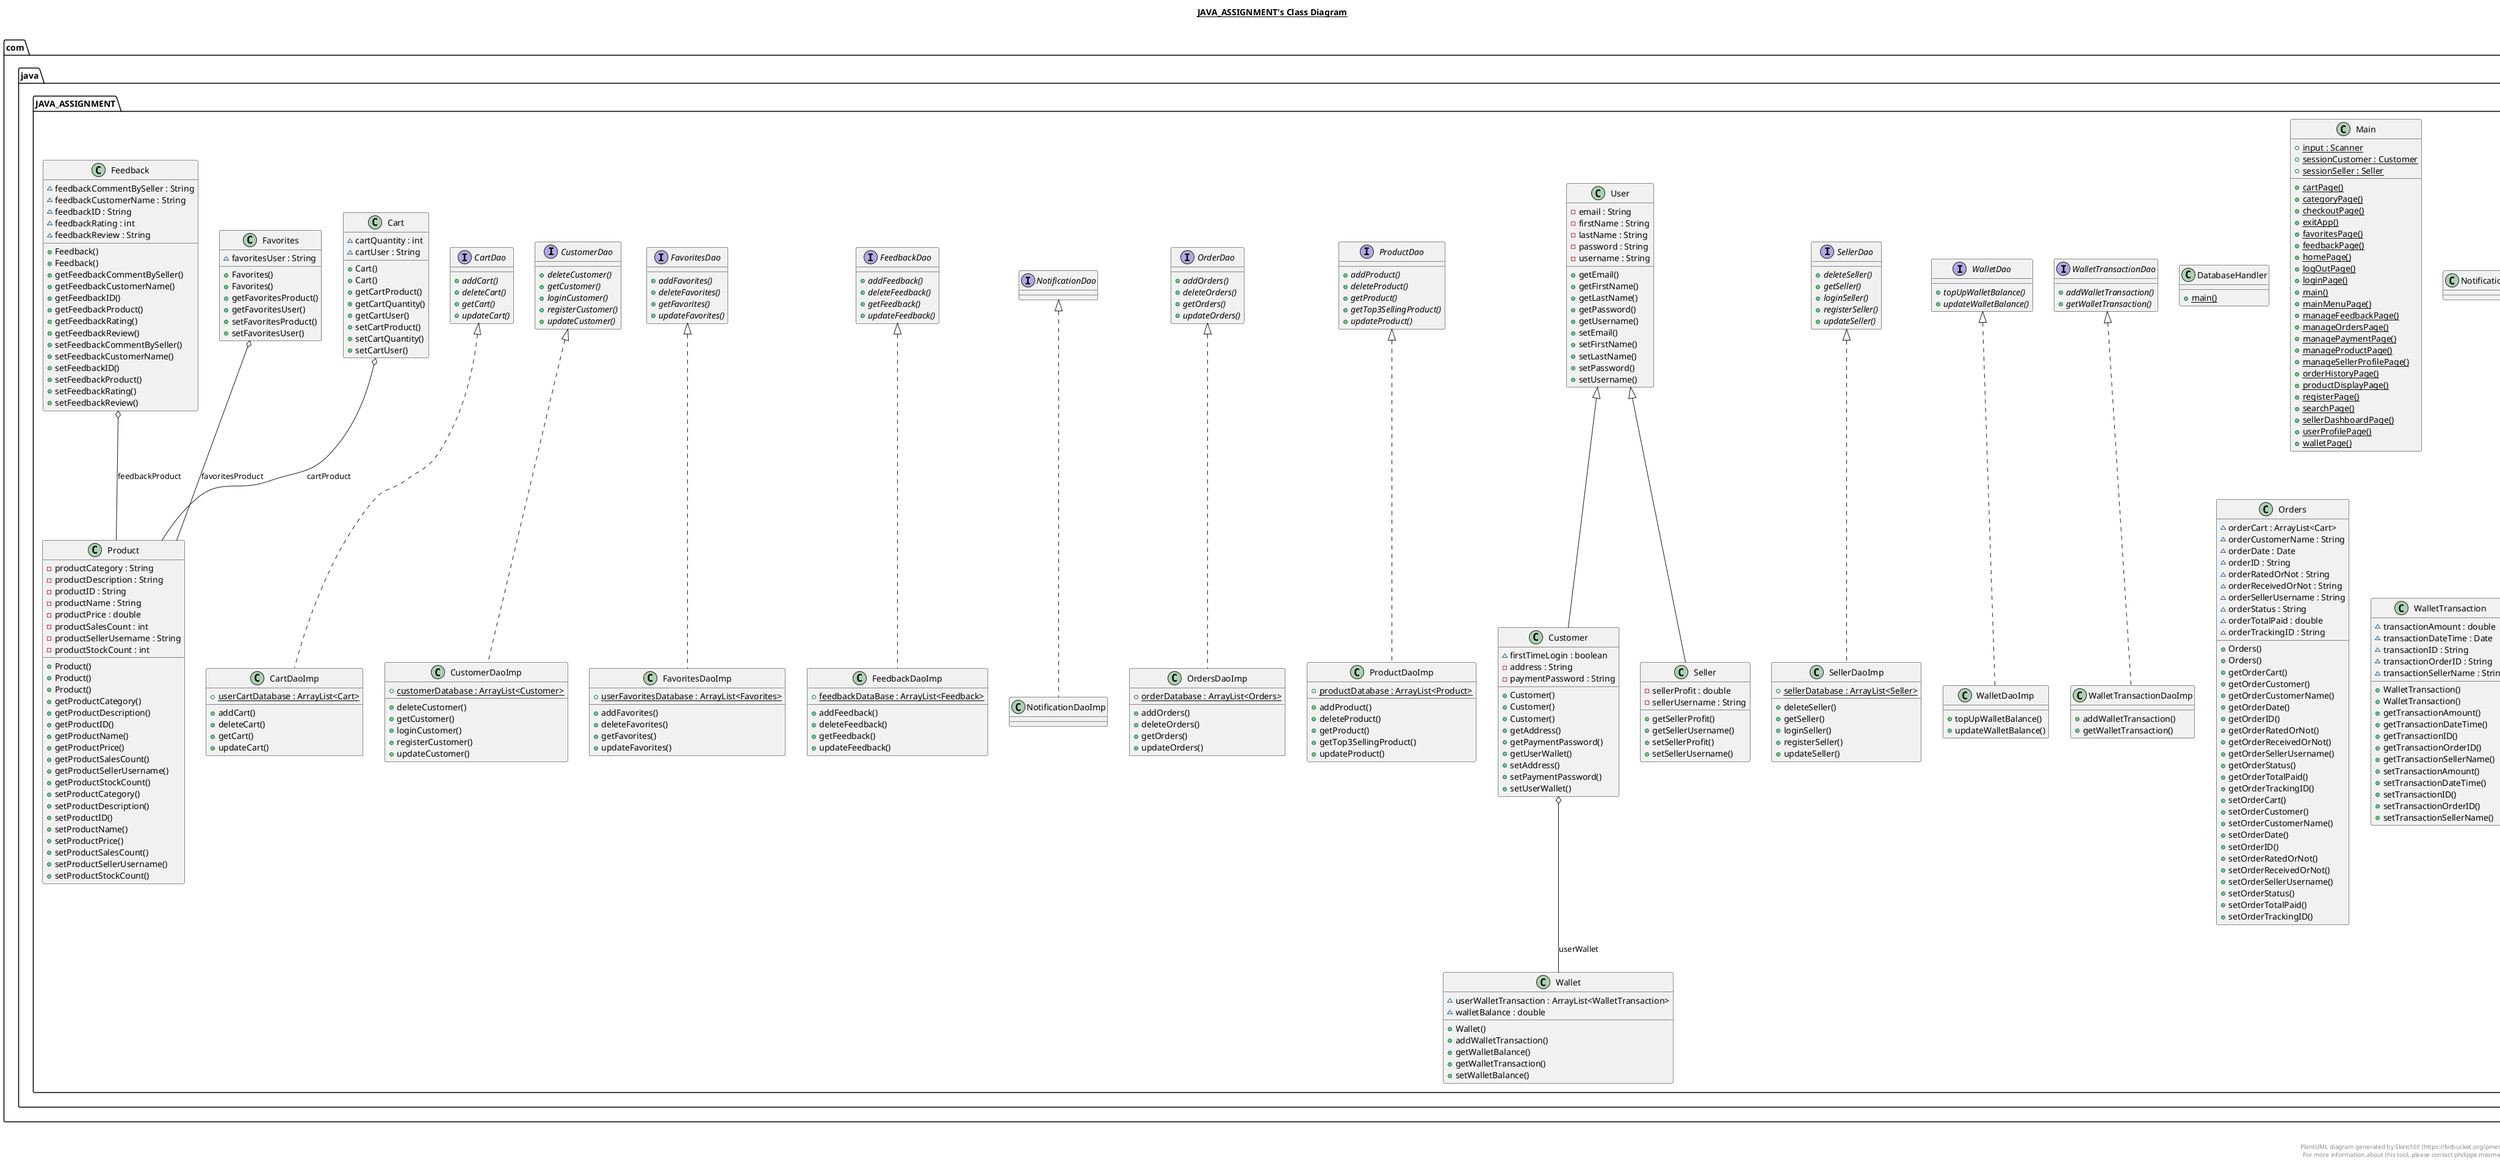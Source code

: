 @startuml

title __JAVA_ASSIGNMENT's Class Diagram__\n

  namespace com.java.JAVA_ASSIGNMENT {
    class com.java.JAVA_ASSIGNMENT.Cart {
        ~ cartQuantity : int
        ~ cartUser : String
        + Cart()
        + Cart()
        + getCartProduct()
        + getCartQuantity()
        + getCartUser()
        + setCartProduct()
        + setCartQuantity()
        + setCartUser()
    }
  }
  

  namespace com.java.JAVA_ASSIGNMENT {
    interface com.java.JAVA_ASSIGNMENT.CartDao {
        {abstract} + addCart()
        {abstract} + deleteCart()
        {abstract} + getCart()
        {abstract} + updateCart()
    }
  }
  

  namespace com.java.JAVA_ASSIGNMENT {
    class com.java.JAVA_ASSIGNMENT.CartDaoImp {
        {static} + userCartDatabase : ArrayList<Cart>
        + addCart()
        + deleteCart()
        + getCart()
        + updateCart()
    }
  }
  

  namespace com.java.JAVA_ASSIGNMENT {
    class com.java.JAVA_ASSIGNMENT.Customer {
        ~ firstTimeLogin : boolean
        - address : String
        - paymentPassword : String
        + Customer()
        + Customer()
        + Customer()
        + getAddress()
        + getPaymentPassword()
        + getUserWallet()
        + setAddress()
        + setPaymentPassword()
        + setUserWallet()
    }
  }
  

  namespace com.java.JAVA_ASSIGNMENT {
    interface com.java.JAVA_ASSIGNMENT.CustomerDao {
        {abstract} + deleteCustomer()
        {abstract} + getCustomer()
        {abstract} + loginCustomer()
        {abstract} + registerCustomer()
        {abstract} + updateCustomer()
    }
  }
  

  namespace com.java.JAVA_ASSIGNMENT {
    class com.java.JAVA_ASSIGNMENT.CustomerDaoImp {
        {static} + customerDatabase : ArrayList<Customer>
        + deleteCustomer()
        + getCustomer()
        + loginCustomer()
        + registerCustomer()
        + updateCustomer()
    }
  }
  

  namespace com.java.JAVA_ASSIGNMENT {
    class com.java.JAVA_ASSIGNMENT.DatabaseHandler {
        {static} + main()
    }
  }
  

  namespace com.java.JAVA_ASSIGNMENT {
    class com.java.JAVA_ASSIGNMENT.Favorites {
        ~ favoritesUser : String
        + Favorites()
        + Favorites()
        + getFavoritesProduct()
        + getFavoritesUser()
        + setFavoritesProduct()
        + setFavoritesUser()
    }
  }
  

  namespace com.java.JAVA_ASSIGNMENT {
    interface com.java.JAVA_ASSIGNMENT.FavoritesDao {
        {abstract} + addFavorites()
        {abstract} + deleteFavorites()
        {abstract} + getFavorites()
        {abstract} + updateFavorites()
    }
  }
  

  namespace com.java.JAVA_ASSIGNMENT {
    class com.java.JAVA_ASSIGNMENT.FavoritesDaoImp {
        {static} + userFavoritesDatabase : ArrayList<Favorites>
        + addFavorites()
        + deleteFavorites()
        + getFavorites()
        + updateFavorites()
    }
  }
  

  namespace com.java.JAVA_ASSIGNMENT {
    class com.java.JAVA_ASSIGNMENT.Feedback {
        ~ feedbackCommentBySeller : String
        ~ feedbackCustomerName : String
        ~ feedbackID : String
        ~ feedbackRating : int
        ~ feedbackReview : String
        + Feedback()
        + Feedback()
        + getFeedbackCommentBySeller()
        + getFeedbackCustomerName()
        + getFeedbackID()
        + getFeedbackProduct()
        + getFeedbackRating()
        + getFeedbackReview()
        + setFeedbackCommentBySeller()
        + setFeedbackCustomerName()
        + setFeedbackID()
        + setFeedbackProduct()
        + setFeedbackRating()
        + setFeedbackReview()
    }
  }
  

  namespace com.java.JAVA_ASSIGNMENT {
    interface com.java.JAVA_ASSIGNMENT.FeedbackDao {
        {abstract} + addFeedback()
        {abstract} + deleteFeedback()
        {abstract} + getFeedback()
        {abstract} + updateFeedback()
    }
  }
  

  namespace com.java.JAVA_ASSIGNMENT {
    class com.java.JAVA_ASSIGNMENT.FeedbackDaoImp {
        {static} + feedbackDataBase : ArrayList<Feedback>
        + addFeedback()
        + deleteFeedback()
        + getFeedback()
        + updateFeedback()
    }
  }
  

  namespace com.java.JAVA_ASSIGNMENT {
    class com.java.JAVA_ASSIGNMENT.Main {
        {static} + input : Scanner
        {static} + sessionCustomer : Customer
        {static} + sessionSeller : Seller
        {static} + cartPage()
        {static} + categoryPage()
        {static} + checkoutPage()
        {static} + exitApp()
        {static} + favoritesPage()
        {static} + feedbackPage()
        {static} + homePage()
        {static} + logOutPage()
        {static} + loginPage()
        {static} + main()
        {static} + mainMenuPage()
        {static} + manageFeedbackPage()
        {static} + manageOrdersPage()
        {static} + managePaymentPage()
        {static} + manageProductPage()
        {static} + manageSellerProfilePage()
        {static} + orderHistoryPage()
        {static} + productDisplayPage()
        {static} + registerPage()
        {static} + searchPage()
        {static} + sellerDashboardPage()
        {static} + userProfilePage()
        {static} + walletPage()
    }
  }
  

  namespace com.java.JAVA_ASSIGNMENT {
    class com.java.JAVA_ASSIGNMENT.Notification {
    }
  }
  

  namespace com.java.JAVA_ASSIGNMENT {
    interface com.java.JAVA_ASSIGNMENT.NotificationDao {
    }
  }
  

  namespace com.java.JAVA_ASSIGNMENT {
    class com.java.JAVA_ASSIGNMENT.NotificationDaoImp {
    }
  }
  

  namespace com.java.JAVA_ASSIGNMENT {
    interface com.java.JAVA_ASSIGNMENT.OrderDao {
        {abstract} + addOrders()
        {abstract} + deleteOrders()
        {abstract} + getOrders()
        {abstract} + updateOrders()
    }
  }
  

  namespace com.java.JAVA_ASSIGNMENT {
    class com.java.JAVA_ASSIGNMENT.Orders {
        ~ orderCart : ArrayList<Cart>
        ~ orderCustomerName : String
        ~ orderDate : Date
        ~ orderID : String
        ~ orderRatedOrNot : String
        ~ orderReceivedOrNot : String
        ~ orderSellerUsername : String
        ~ orderStatus : String
        ~ orderTotalPaid : double
        ~ orderTrackingID : String
        + Orders()
        + Orders()
        + getOrderCart()
        + getOrderCustomer()
        + getOrderCustomerName()
        + getOrderDate()
        + getOrderID()
        + getOrderRatedOrNot()
        + getOrderReceivedOrNot()
        + getOrderSellerUsername()
        + getOrderStatus()
        + getOrderTotalPaid()
        + getOrderTrackingID()
        + setOrderCart()
        + setOrderCustomer()
        + setOrderCustomerName()
        + setOrderDate()
        + setOrderID()
        + setOrderRatedOrNot()
        + setOrderReceivedOrNot()
        + setOrderSellerUsername()
        + setOrderStatus()
        + setOrderTotalPaid()
        + setOrderTrackingID()
    }
  }
  

  namespace com.java.JAVA_ASSIGNMENT {
    class com.java.JAVA_ASSIGNMENT.OrdersDaoImp {
        {static} + orderDatabase : ArrayList<Orders>
        + addOrders()
        + deleteOrders()
        + getOrders()
        + updateOrders()
    }
  }
  

  namespace com.java.JAVA_ASSIGNMENT {
    class com.java.JAVA_ASSIGNMENT.Product {
        - productCategory : String
        - productDescription : String
        - productID : String
        - productName : String
        - productPrice : double
        - productSalesCount : int
        - productSellerUsername : String
        - productStockCount : int
        + Product()
        + Product()
        + Product()
        + getProductCategory()
        + getProductDescription()
        + getProductID()
        + getProductName()
        + getProductPrice()
        + getProductSalesCount()
        + getProductSellerUsername()
        + getProductStockCount()
        + setProductCategory()
        + setProductDescription()
        + setProductID()
        + setProductName()
        + setProductPrice()
        + setProductSalesCount()
        + setProductSellerUsername()
        + setProductStockCount()
    }
  }
  

  namespace com.java.JAVA_ASSIGNMENT {
    interface com.java.JAVA_ASSIGNMENT.ProductDao {
        {abstract} + addProduct()
        {abstract} + deleteProduct()
        {abstract} + getProduct()
        {abstract} + getTop3SellingProduct()
        {abstract} + updateProduct()
    }
  }
  

  namespace com.java.JAVA_ASSIGNMENT {
    class com.java.JAVA_ASSIGNMENT.ProductDaoImp {
        {static} + productDatabase : ArrayList<Product>
        + addProduct()
        + deleteProduct()
        + getProduct()
        + getTop3SellingProduct()
        + updateProduct()
    }
  }
  

  namespace com.java.JAVA_ASSIGNMENT {
    class com.java.JAVA_ASSIGNMENT.Seller {
        - sellerProfit : double
        - sellerUsername : String
        + getSellerProfit()
        + getSellerUsername()
        + setSellerProfit()
        + setSellerUsername()
    }
  }
  

  namespace com.java.JAVA_ASSIGNMENT {
    interface com.java.JAVA_ASSIGNMENT.SellerDao {
        {abstract} + deleteSeller()
        {abstract} + getSeller()
        {abstract} + loginSeller()
        {abstract} + registerSeller()
        {abstract} + updateSeller()
    }
  }
  

  namespace com.java.JAVA_ASSIGNMENT {
    class com.java.JAVA_ASSIGNMENT.SellerDaoImp {
        {static} + sellerDatabase : ArrayList<Seller>
        + deleteSeller()
        + getSeller()
        + loginSeller()
        + registerSeller()
        + updateSeller()
    }
  }
  

  namespace com.java.JAVA_ASSIGNMENT {
    class com.java.JAVA_ASSIGNMENT.User {
        - email : String
        - firstName : String
        - lastName : String
        - password : String
        - username : String
        + getEmail()
        + getFirstName()
        + getLastName()
        + getPassword()
        + getUsername()
        + setEmail()
        + setFirstName()
        + setLastName()
        + setPassword()
        + setUsername()
    }
  }
  

  namespace com.java.JAVA_ASSIGNMENT {
    class com.java.JAVA_ASSIGNMENT.Wallet {
        ~ userWalletTransaction : ArrayList<WalletTransaction>
        ~ walletBalance : double
        + Wallet()
        + addWalletTransaction()
        + getWalletBalance()
        + getWalletTransaction()
        + setWalletBalance()
    }
  }
  

  namespace com.java.JAVA_ASSIGNMENT {
    interface com.java.JAVA_ASSIGNMENT.WalletDao {
        {abstract} + topUpWalletBalance()
        {abstract} + updateWalletBalance()
    }
  }
  

  namespace com.java.JAVA_ASSIGNMENT {
    class com.java.JAVA_ASSIGNMENT.WalletDaoImp {
        + topUpWalletBalance()
        + updateWalletBalance()
    }
  }
  

  namespace com.java.JAVA_ASSIGNMENT {
    class com.java.JAVA_ASSIGNMENT.WalletTransaction {
        ~ transactionAmount : double
        ~ transactionDateTime : Date
        ~ transactionID : String
        ~ transactionOrderID : String
        ~ transactionSellerName : String
        + WalletTransaction()
        + WalletTransaction()
        + getTransactionAmount()
        + getTransactionDateTime()
        + getTransactionID()
        + getTransactionOrderID()
        + getTransactionSellerName()
        + setTransactionAmount()
        + setTransactionDateTime()
        + setTransactionID()
        + setTransactionOrderID()
        + setTransactionSellerName()
    }
  }
  

  namespace com.java.JAVA_ASSIGNMENT {
    interface com.java.JAVA_ASSIGNMENT.WalletTransactionDao {
        {abstract} + addWalletTransaction()
        {abstract} + getWalletTransaction()
    }
  }
  

  namespace com.java.JAVA_ASSIGNMENT {
    class com.java.JAVA_ASSIGNMENT.WalletTransactionDaoImp {
        + addWalletTransaction()
        + getWalletTransaction()
    }
  }
  

  com.java.JAVA_ASSIGNMENT.Cart o-- com.java.JAVA_ASSIGNMENT.Product : cartProduct
  com.java.JAVA_ASSIGNMENT.CartDaoImp .up.|> com.java.JAVA_ASSIGNMENT.CartDao
  com.java.JAVA_ASSIGNMENT.Customer -up-|> com.java.JAVA_ASSIGNMENT.User
  com.java.JAVA_ASSIGNMENT.Customer o-- com.java.JAVA_ASSIGNMENT.Wallet : userWallet
  com.java.JAVA_ASSIGNMENT.CustomerDaoImp .up.|> com.java.JAVA_ASSIGNMENT.CustomerDao
  com.java.JAVA_ASSIGNMENT.Favorites o-- com.java.JAVA_ASSIGNMENT.Product : favoritesProduct
  com.java.JAVA_ASSIGNMENT.FavoritesDaoImp .up.|> com.java.JAVA_ASSIGNMENT.FavoritesDao
  com.java.JAVA_ASSIGNMENT.Feedback o-- com.java.JAVA_ASSIGNMENT.Product : feedbackProduct
  com.java.JAVA_ASSIGNMENT.FeedbackDaoImp .up.|> com.java.JAVA_ASSIGNMENT.FeedbackDao
  com.java.JAVA_ASSIGNMENT.NotificationDaoImp .up.|> com.java.JAVA_ASSIGNMENT.NotificationDao
  com.java.JAVA_ASSIGNMENT.OrdersDaoImp .up.|> com.java.JAVA_ASSIGNMENT.OrderDao
  com.java.JAVA_ASSIGNMENT.ProductDaoImp .up.|> com.java.JAVA_ASSIGNMENT.ProductDao
  com.java.JAVA_ASSIGNMENT.Seller -up-|> com.java.JAVA_ASSIGNMENT.User
  com.java.JAVA_ASSIGNMENT.SellerDaoImp .up.|> com.java.JAVA_ASSIGNMENT.SellerDao
  com.java.JAVA_ASSIGNMENT.WalletDaoImp .up.|> com.java.JAVA_ASSIGNMENT.WalletDao
  com.java.JAVA_ASSIGNMENT.WalletTransactionDaoImp .up.|> com.java.JAVA_ASSIGNMENT.WalletTransactionDao


right footer


PlantUML diagram generated by SketchIt! (https://bitbucket.org/pmesmeur/sketch.it)
For more information about this tool, please contact philippe.mesmeur@gmail.com
endfooter

@enduml
